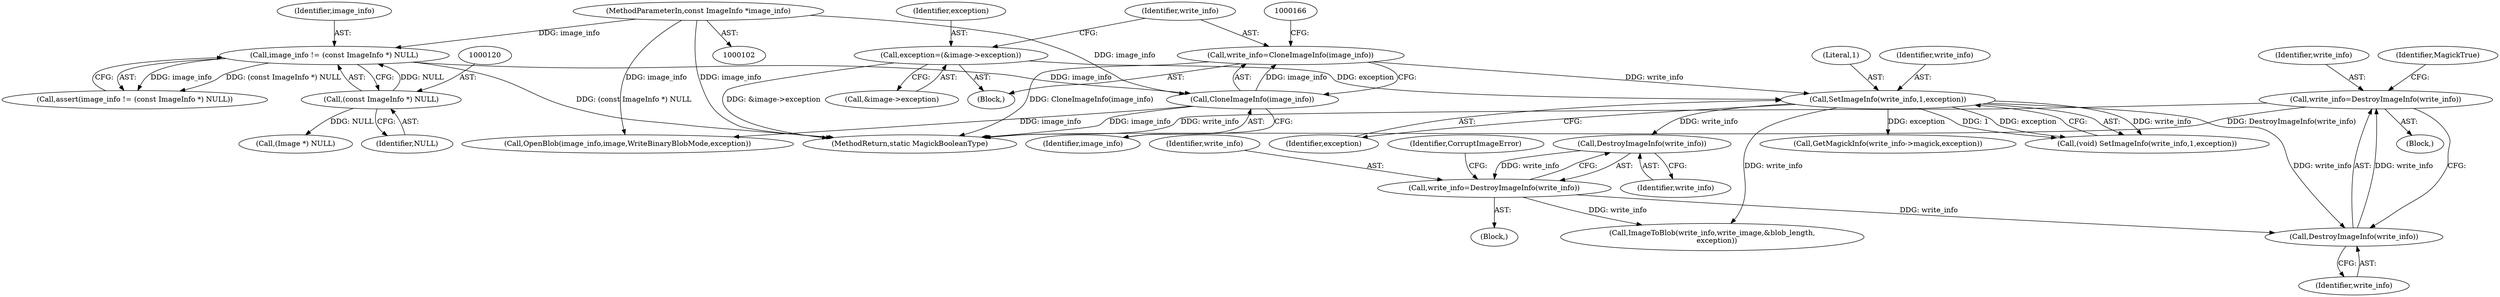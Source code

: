 digraph "0_ImageMagick_45aeda5da9eb328689afc221fa3b7dfa5cdea54d@API" {
"1000245" [label="(Call,write_info=DestroyImageInfo(write_info))"];
"1000247" [label="(Call,DestroyImageInfo(write_info))"];
"1000167" [label="(Call,SetImageInfo(write_info,1,exception))"];
"1000161" [label="(Call,write_info=CloneImageInfo(image_info))"];
"1000163" [label="(Call,CloneImageInfo(image_info))"];
"1000117" [label="(Call,image_info != (const ImageInfo *) NULL)"];
"1000103" [label="(MethodParameterIn,const ImageInfo *image_info)"];
"1000119" [label="(Call,(const ImageInfo *) NULL)"];
"1000155" [label="(Call,exception=(&image->exception))"];
"1000210" [label="(Call,write_info=DestroyImageInfo(write_info))"];
"1000212" [label="(Call,DestroyImageInfo(write_info))"];
"1000255" [label="(Call,ImageToBlob(write_info,write_image,&blob_length,\n    exception))"];
"1000118" [label="(Identifier,image_info)"];
"1000213" [label="(Identifier,write_info)"];
"1000170" [label="(Identifier,exception)"];
"1000211" [label="(Identifier,write_info)"];
"1000246" [label="(Identifier,write_info)"];
"1000161" [label="(Call,write_info=CloneImageInfo(image_info))"];
"1000119" [label="(Call,(const ImageInfo *) NULL)"];
"1000165" [label="(Call,(void) SetImageInfo(write_info,1,exception))"];
"1000163" [label="(Call,CloneImageInfo(image_info))"];
"1000169" [label="(Literal,1)"];
"1000245" [label="(Call,write_info=DestroyImageInfo(write_info))"];
"1000244" [label="(Block,)"];
"1000212" [label="(Call,DestroyImageInfo(write_info))"];
"1000162" [label="(Identifier,write_info)"];
"1000105" [label="(Block,)"];
"1000167" [label="(Call,SetImageInfo(write_info,1,exception))"];
"1000156" [label="(Identifier,exception)"];
"1000103" [label="(MethodParameterIn,const ImageInfo *image_info)"];
"1000157" [label="(Call,&image->exception)"];
"1000210" [label="(Call,write_info=DestroyImageInfo(write_info))"];
"1000155" [label="(Call,exception=(&image->exception))"];
"1000247" [label="(Call,DestroyImageInfo(write_info))"];
"1000117" [label="(Call,image_info != (const ImageInfo *) NULL)"];
"1000215" [label="(Identifier,CorruptImageError)"];
"1000168" [label="(Identifier,write_info)"];
"1000248" [label="(Identifier,write_info)"];
"1000209" [label="(Block,)"];
"1000116" [label="(Call,assert(image_info != (const ImageInfo *) NULL))"];
"1000304" [label="(Call,OpenBlob(image_info,image,WriteBinaryBlobMode,exception))"];
"1000191" [label="(Call,GetMagickInfo(write_info->magick,exception))"];
"1000344" [label="(MethodReturn,static MagickBooleanType)"];
"1000164" [label="(Identifier,image_info)"];
"1000131" [label="(Call,(Image *) NULL)"];
"1000250" [label="(Identifier,MagickTrue)"];
"1000121" [label="(Identifier,NULL)"];
"1000245" -> "1000244"  [label="AST: "];
"1000245" -> "1000247"  [label="CFG: "];
"1000246" -> "1000245"  [label="AST: "];
"1000247" -> "1000245"  [label="AST: "];
"1000250" -> "1000245"  [label="CFG: "];
"1000245" -> "1000344"  [label="DDG: write_info"];
"1000245" -> "1000344"  [label="DDG: DestroyImageInfo(write_info)"];
"1000247" -> "1000245"  [label="DDG: write_info"];
"1000247" -> "1000248"  [label="CFG: "];
"1000248" -> "1000247"  [label="AST: "];
"1000167" -> "1000247"  [label="DDG: write_info"];
"1000210" -> "1000247"  [label="DDG: write_info"];
"1000167" -> "1000165"  [label="AST: "];
"1000167" -> "1000170"  [label="CFG: "];
"1000168" -> "1000167"  [label="AST: "];
"1000169" -> "1000167"  [label="AST: "];
"1000170" -> "1000167"  [label="AST: "];
"1000165" -> "1000167"  [label="CFG: "];
"1000167" -> "1000165"  [label="DDG: write_info"];
"1000167" -> "1000165"  [label="DDG: 1"];
"1000167" -> "1000165"  [label="DDG: exception"];
"1000161" -> "1000167"  [label="DDG: write_info"];
"1000155" -> "1000167"  [label="DDG: exception"];
"1000167" -> "1000191"  [label="DDG: exception"];
"1000167" -> "1000212"  [label="DDG: write_info"];
"1000167" -> "1000255"  [label="DDG: write_info"];
"1000161" -> "1000105"  [label="AST: "];
"1000161" -> "1000163"  [label="CFG: "];
"1000162" -> "1000161"  [label="AST: "];
"1000163" -> "1000161"  [label="AST: "];
"1000166" -> "1000161"  [label="CFG: "];
"1000161" -> "1000344"  [label="DDG: CloneImageInfo(image_info)"];
"1000163" -> "1000161"  [label="DDG: image_info"];
"1000163" -> "1000164"  [label="CFG: "];
"1000164" -> "1000163"  [label="AST: "];
"1000163" -> "1000344"  [label="DDG: image_info"];
"1000117" -> "1000163"  [label="DDG: image_info"];
"1000103" -> "1000163"  [label="DDG: image_info"];
"1000163" -> "1000304"  [label="DDG: image_info"];
"1000117" -> "1000116"  [label="AST: "];
"1000117" -> "1000119"  [label="CFG: "];
"1000118" -> "1000117"  [label="AST: "];
"1000119" -> "1000117"  [label="AST: "];
"1000116" -> "1000117"  [label="CFG: "];
"1000117" -> "1000344"  [label="DDG: (const ImageInfo *) NULL"];
"1000117" -> "1000116"  [label="DDG: image_info"];
"1000117" -> "1000116"  [label="DDG: (const ImageInfo *) NULL"];
"1000103" -> "1000117"  [label="DDG: image_info"];
"1000119" -> "1000117"  [label="DDG: NULL"];
"1000103" -> "1000102"  [label="AST: "];
"1000103" -> "1000344"  [label="DDG: image_info"];
"1000103" -> "1000304"  [label="DDG: image_info"];
"1000119" -> "1000121"  [label="CFG: "];
"1000120" -> "1000119"  [label="AST: "];
"1000121" -> "1000119"  [label="AST: "];
"1000119" -> "1000131"  [label="DDG: NULL"];
"1000155" -> "1000105"  [label="AST: "];
"1000155" -> "1000157"  [label="CFG: "];
"1000156" -> "1000155"  [label="AST: "];
"1000157" -> "1000155"  [label="AST: "];
"1000162" -> "1000155"  [label="CFG: "];
"1000155" -> "1000344"  [label="DDG: &image->exception"];
"1000210" -> "1000209"  [label="AST: "];
"1000210" -> "1000212"  [label="CFG: "];
"1000211" -> "1000210"  [label="AST: "];
"1000212" -> "1000210"  [label="AST: "];
"1000215" -> "1000210"  [label="CFG: "];
"1000212" -> "1000210"  [label="DDG: write_info"];
"1000210" -> "1000255"  [label="DDG: write_info"];
"1000212" -> "1000213"  [label="CFG: "];
"1000213" -> "1000212"  [label="AST: "];
}

